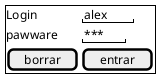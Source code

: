 @startsalt clave
skinparam BackgroundColor palegreeen
{+
Login | " alex "
pawware | " *** "
[ borrar ] | [ entrar ]



}






@enduml